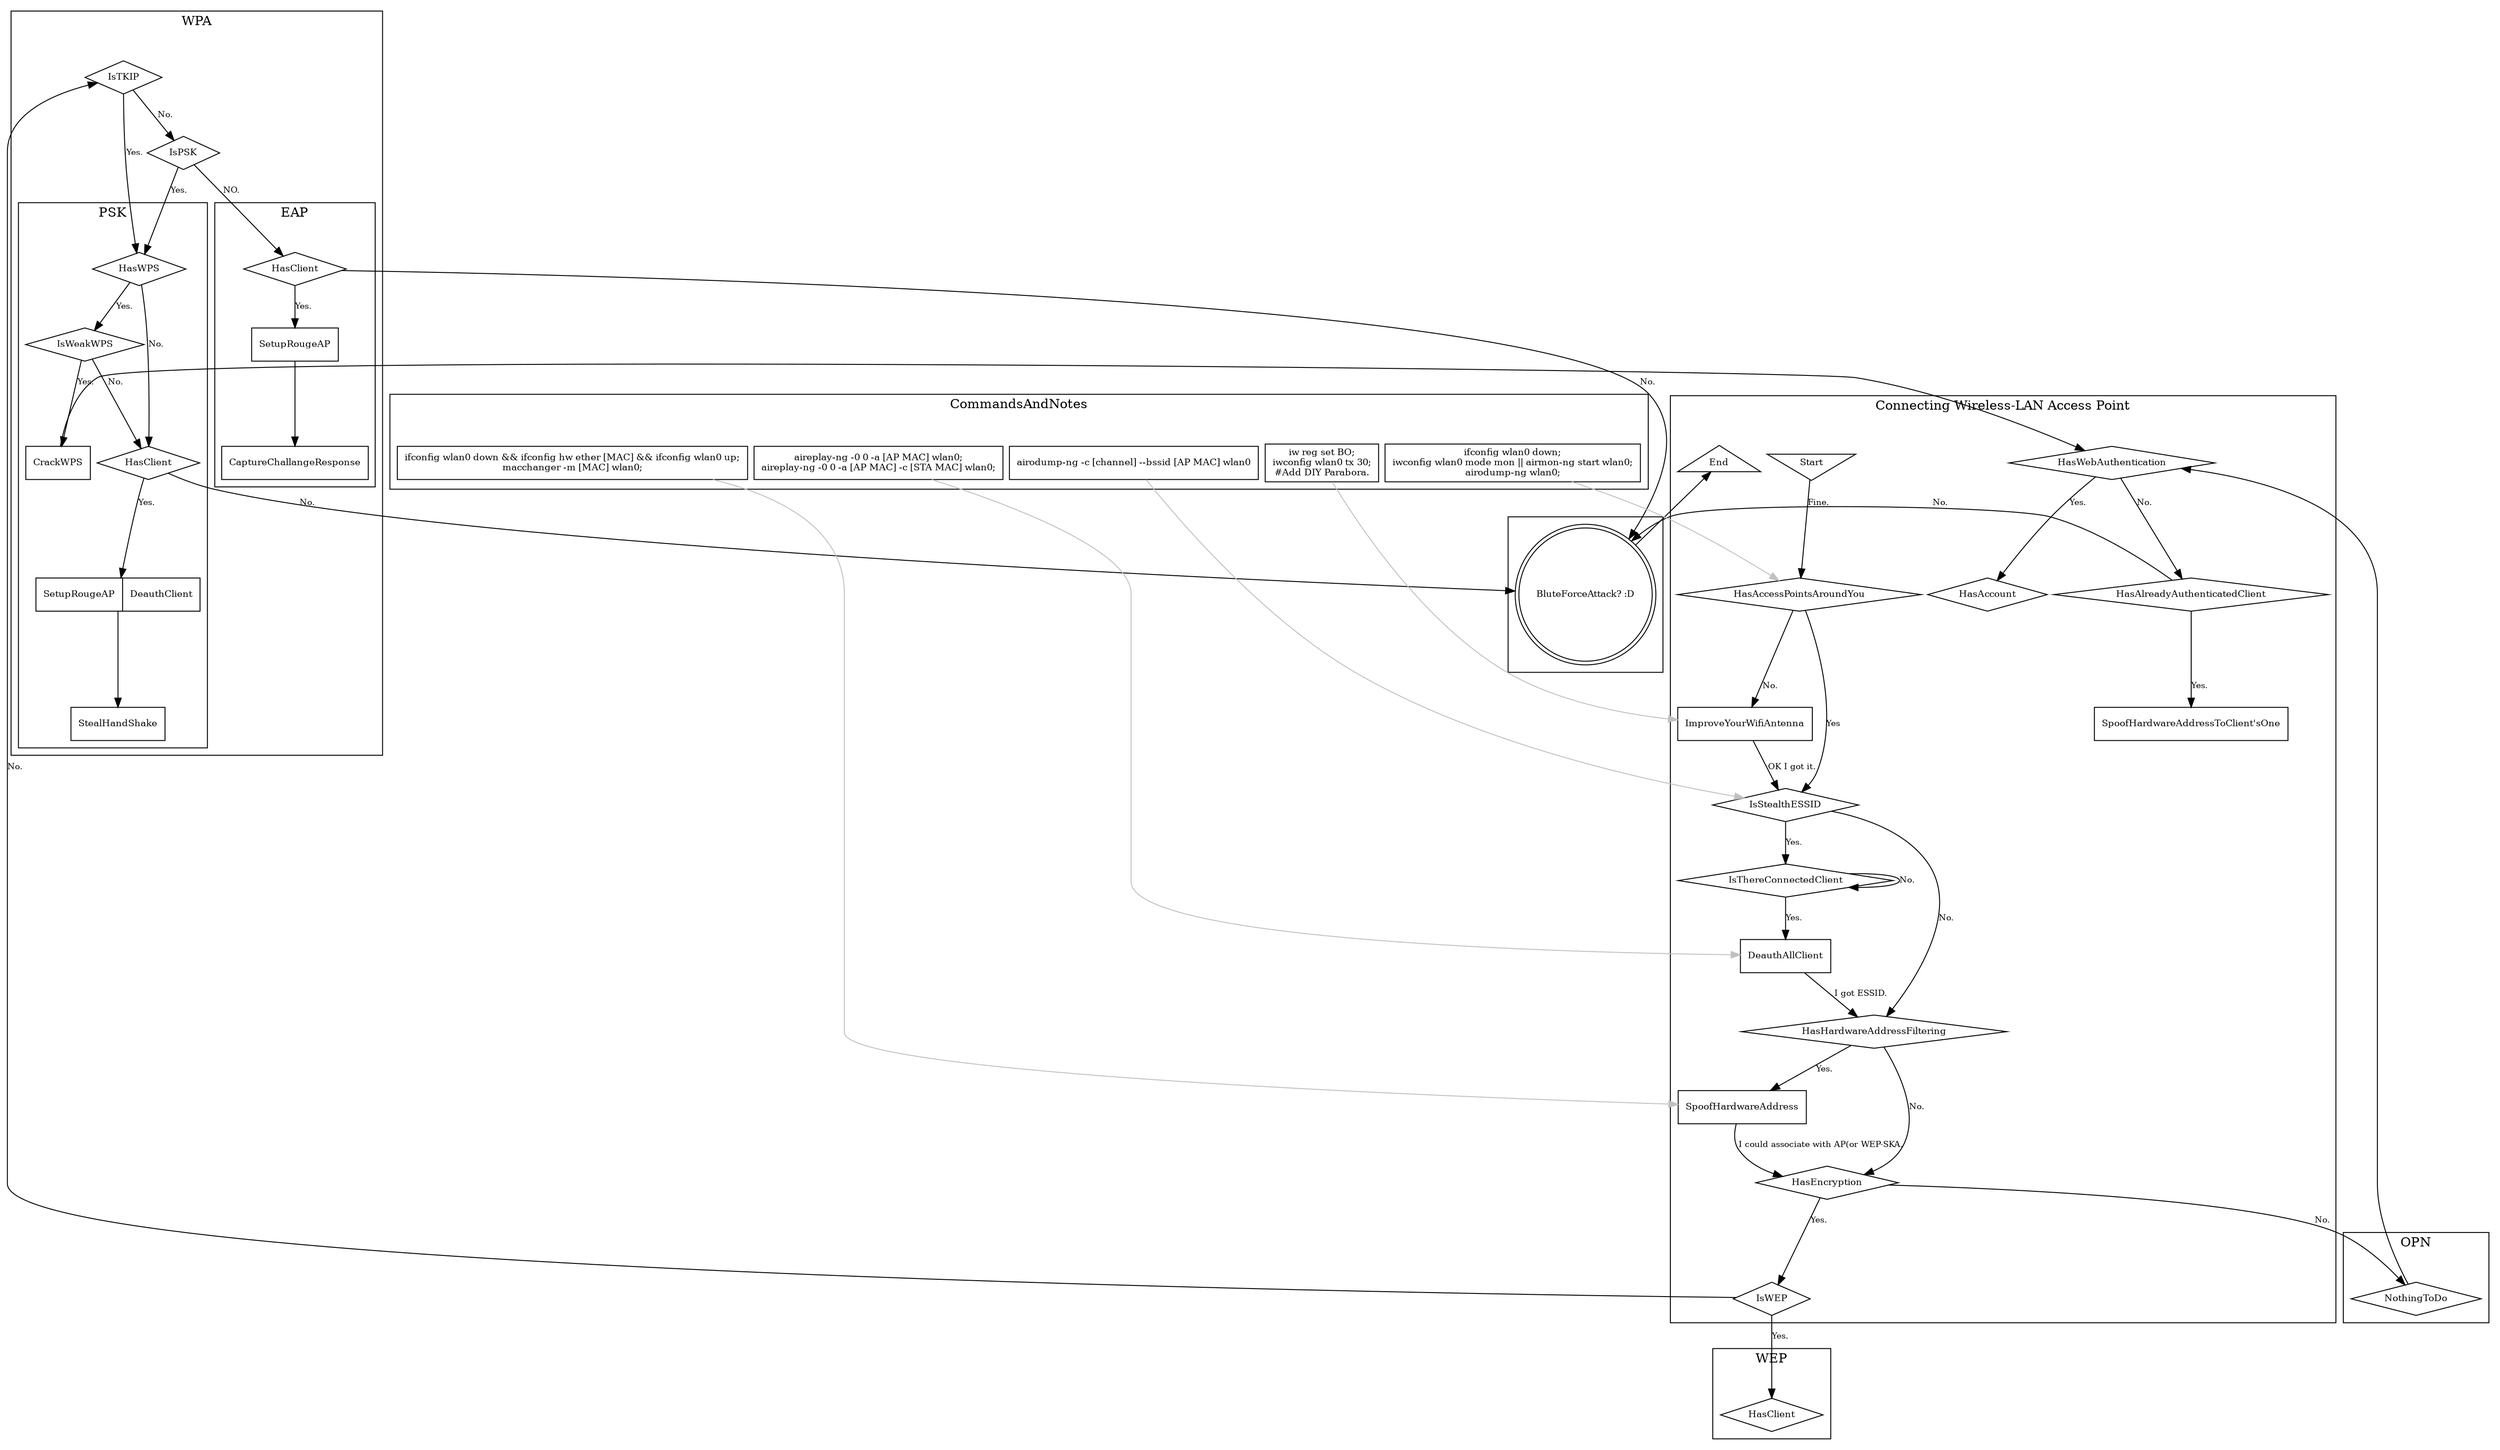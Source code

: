 /*
Graphviz - DOT language writing!
$dot -Tsvg this.dot -o this.svg
*/
digraph Diagram {
    //PROFILE [label = "written by SYA-KE", shape=none];
    nodesep=0.1;
    node [fontsize=10];
    edge [fontsize=9];
    subgraph clusterFail {
        node [shape=doublecircle];
        Impossible [label="BluteForceAttack? :D"];
    }
    subgraph clusterOPN{
        label = "OPN";
        subgraph OPN_N_If {
            node [shape=diamond];
            NothingToDo;
        }
        subgraph OPN_Flow {
        }
    }
    subgraph clusterWEP {
        label = "WEP";
        subgraph WEP_N_If {
            node [shape=diamond];
            HasClient_WEP [label="HasClient"];
        }
        subgraph WEP_Flow {
        }
    }
    subgraph clusterWPA {
        label = "WPA";
        subgraph WPA_N_If {
            node [shape=diamond];
            IsTKIP;
            IsPSK;
            HasWPS_PSK [label="HasWPS",URL="http://code.google.com/p/reaver-wps/source/browse/trunk/docs/README.WASH?r=87"];
            HasClient_EAP [label="HasClient"];
        }
        subgraph WPA_Flow {
            IsTKIP -> HasWPS_PSK [label="Yes."];
            IsTKIP -> IsPSK [label="No."];
            //IsTKIP -> KobeCrack [label="gain xor -> sniff and forge packets(do XOR each transaction)"]
            IsPSK -> HasWPS_PSK [label="Yes."];
            IsPSK -> HasClient_EAP [label="NO."];
        }
        subgraph clusterPSK {
            label = "PSK";
            subgraph PSK_N_If {
                node [shape=diamond];
                HasClient_PSK [label="HasClient"];
                IsWeakWPS [URL="https://scotthelme.co.uk/wifi-insecurity-wps/"];
            }
            subgraph PSK_N_Do {
                node [shape=box];
                SetupRougeAccessPointOrDeauthClient [shape=record,label="SetupRougeAP|DeauthClient"];
                StealHandShake;
                CrackWPS [URL="http://lifehacker.com/5873407/how-to-crack-a-wi-fi-networks-wpa-password-with-reaver"];
            }
            subgraph PSK_Flow {
                HasWPS_PSK -> IsWeakWPS [label="Yes."];
                IsWeakWPS -> CrackWPS [label="Yes."]
                IsWeakWPS -> HasClient_PSK [label="No."]
                HasWPS_PSK -> HasClient_PSK [label="No."];
                HasClient_PSK -> SetupRougeAccessPointOrDeauthClient [label="Yes."];
                HasClient_PSK -> Impossible [label="No."];
                SetupRougeAccessPointOrDeauthClient -> StealHandShake;
            }
        }
        subgraph clusterEAP {
            label = "EAP";
            subgraph EAP_N_If {
                node [shape=diamond];
            }
            subgraph EAP_N_Do {
                node [shape=box];
                SetupRougeAP;
                CaptureChallangeResponse;
            }
            subgraph EAP_Flow {
                HasClient_EAP -> SetupRougeAP [label="Yes."];
                HasClient_EAP -> Impossible [label="No."]
                SetupRougeAP -> CaptureChallangeResponse;
            }
        }
    }
    subgraph clusterMain {
        label = "Connecting Wireless-LAN Access Point";
        subgraph N_Start {
            node [shape=invtriangle];
            Start;
        }
        subgraph N_End {
            node [shape=triangle];
            End;
            subgraph Impossible_to_End{
                Impossible -> End;
            }
        }
        subgraph Nodes {
            subgraph N_Do {
                node [shape=box];
                ImproveYourWifiAntenna [URL="http://www.instructables.com/id/DIY-WIFI-Antenna-Reception-Booster/"];
                DeauthAllClient [URL="http://www.aircrack-ng.org/doku.php?id=deauthentication"];
                SpoofHardwareAddress [URL="http://www.securethelock.com/2013/12/03/how-to-bypass-mac-address-filtering-using-backtrackkali-linux/"]
                SpoofHardwareAddress2 [label="SpoofHardwareAddressToClient'sOne",URL="http://www.securethelock.com/2013/12/03/how-to-bypass-mac-address-filtering-using-backtrackkali-linux/"]
            }
            subgraph N_If {
                node [shape=diamond];
                HasAccessPointsAroundYou [URL="http://www.aircrack-ng.org/doku.php?id=airodump-ng"];
                IsStealthESSID [URL="http://securitysynapse.blogspot.jp/2014/01/wireless-pentesting-on-cheap-kali-hiddenSSID.html"];
                IsThereConnectedClient [URL="http://blackhat6969.blogspot.jp/2012/09/down-and-dirty-wifi-cracking-with.html"];
                HasHardwareAddressFiltering [URL="http://synjunkie.blogspot.jp/2007/12/bypass-hidden-ssid-mac-address-filter.html"];
                HasEncryption [URL="http://www.dummies.com/how-to/content/wireless-security-protocols-wep-wpa-and-wpa2.html"];
                IsWEP [URL="http://www.howtogeek.com/167783/htg-explains-the-difference-between-wep-wpa-and-wpa2-wireless-encryption-and-why-it-matters/"];
                HasWebAuthentication [URL="http://www.slideshare.net/support_cyberoam/hotspot-authentication"];
                HasAccount;
                HasClient_Web [label="HasAlreadyAuthenticatedClient"];
            }
        }
        subgraph Flow {
            Start -> HasAccessPointsAroundYou [label="Fine."];
            HasAccessPointsAroundYou -> IsStealthESSID [label="Yes"]
            HasAccessPointsAroundYou -> ImproveYourWifiAntenna [label="No."];
            ImproveYourWifiAntenna -> IsStealthESSID [label="OK I got it."];
            IsStealthESSID -> IsThereConnectedClient [label="Yes."];
            IsThereConnectedClient -> DeauthAllClient [label="Yes."];
            IsThereConnectedClient -> IsThereConnectedClient [label="No."];
            IsStealthESSID -> HasHardwareAddressFiltering [label="No."];
            DeauthAllClient -> HasHardwareAddressFiltering [label="I got ESSID."]
            HasHardwareAddressFiltering -> SpoofHardwareAddress [label="Yes."]
            HasHardwareAddressFiltering -> HasEncryption [label="No."];
            SpoofHardwareAddress -> HasEncryption [label="I could associate with AP(or WEP-SKA."]
            HasEncryption -> NothingToDo [label="No."]
            //goto clusterOPN

            HasEncryption -> IsWEP [label="Yes."];
            IsWEP -> HasClient_WEP [label="Yes."];
            //goto clusterWEP

            IsWEP -> IsTKIP [label="No."];
            //goto clusterWPA

            //back from OPN
            NothingToDo -> HasWebAuthentication [label=""];
            //back from WPA
            CrackWPS -> HasWebAuthentication [label=""];
            //back from WEP


            HasWebAuthentication -> HasAccount [label="Yes."];
            HasWebAuthentication -> HasClient_Web [label="No."]
            HasClient_Web -> SpoofHardwareAddress2 [label="Yes."];
            HasClient_Web -> Impossible [label="No."];
        }
    }
    subgraph clusterCommands {
        label = "CommandsAndNotes";
        subgraph Nt_Command {
            node [shape=box];
            HasAccessPointsAroundYouCommand [label="ifconfig wlan0 down;\niwconfig wlan0 mode mon || airmon-ng start wlan0;\nairodump-ng wlan0;\n"];
            ImproveYourWifiAntennaCommand [label="iw reg set BO;\niwconfig wlan0 tx 30;\n#Add DIY Parabora."];
            IsStealthESSIDCommand [label="airodump-ng -c [channel] --bssid [AP MAC] wlan0"]
            DeauthAllClientCommand [label="aireplay-ng -0 0 -a [AP MAC] wlan0;\naireplay-ng -0 0 -a [AP MAC] -c [STA MAC] wlan0;"];
            SpoofHardwareAddressCommand [label="ifconfig wlan0 down && ifconfig hw ether [MAC] && ifconfig wlan0 up;\nmacchanger -m [MAC] wlan0;"]
        }
        subgraph Nt_Flow {
            edge [color=gray];
            HasAccessPointsAroundYouCommand -> HasAccessPointsAroundYou;
            ImproveYourWifiAntennaCommand -> ImproveYourWifiAntenna;
            IsStealthESSIDCommand -> IsStealthESSID;
            DeauthAllClientCommand -> DeauthAllClient;
            SpoofHardwareAddressCommand -> SpoofHardwareAddress;
        }
    }

    {
        edge[style=invis];
        {End} -> {Impossible};
    }
    //{rank=same; End Impossible};
}
